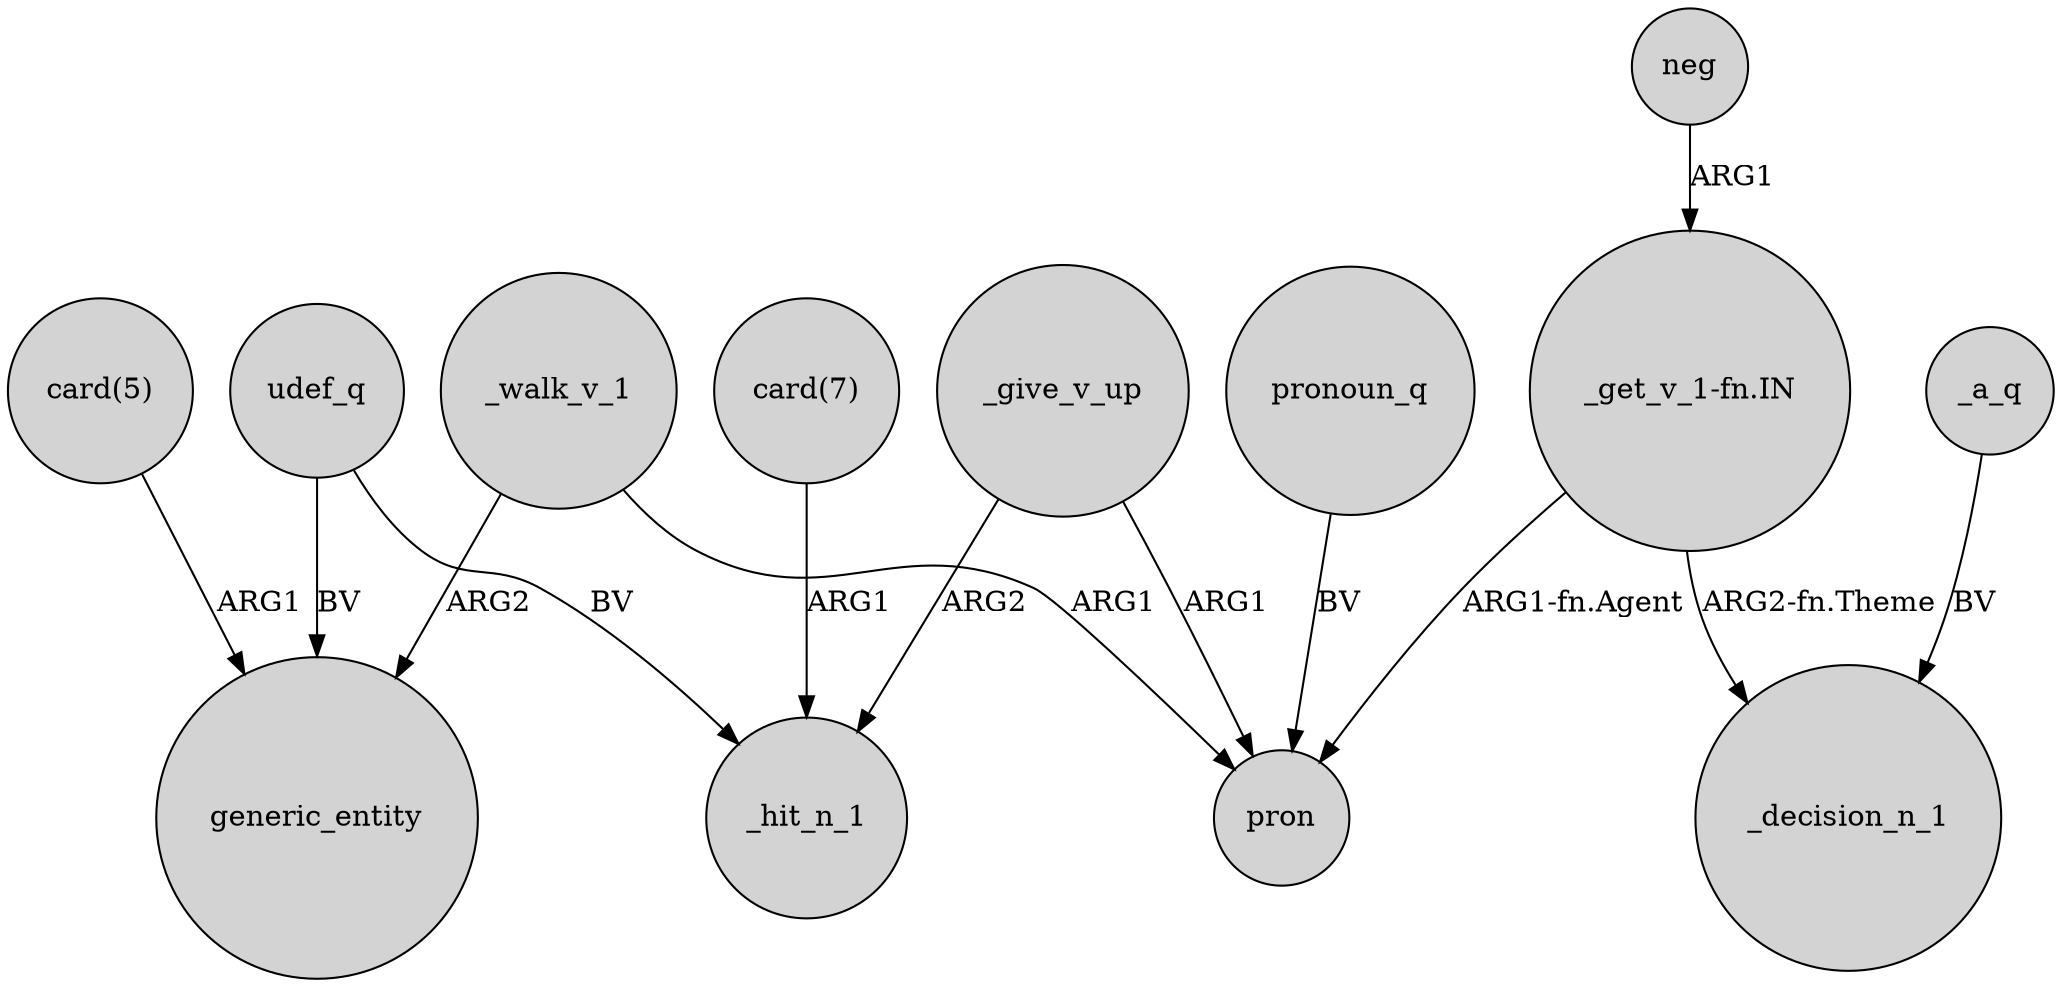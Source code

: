 digraph {
	node [shape=circle style=filled]
	_walk_v_1 -> generic_entity [label=ARG2]
	"card(5)" -> generic_entity [label=ARG1]
	"card(7)" -> _hit_n_1 [label=ARG1]
	udef_q -> _hit_n_1 [label=BV]
	"_get_v_1-fn.IN" -> pron [label="ARG1-fn.Agent"]
	udef_q -> generic_entity [label=BV]
	"_get_v_1-fn.IN" -> _decision_n_1 [label="ARG2-fn.Theme"]
	_a_q -> _decision_n_1 [label=BV]
	_give_v_up -> _hit_n_1 [label=ARG2]
	_give_v_up -> pron [label=ARG1]
	_walk_v_1 -> pron [label=ARG1]
	neg -> "_get_v_1-fn.IN" [label=ARG1]
	pronoun_q -> pron [label=BV]
}
